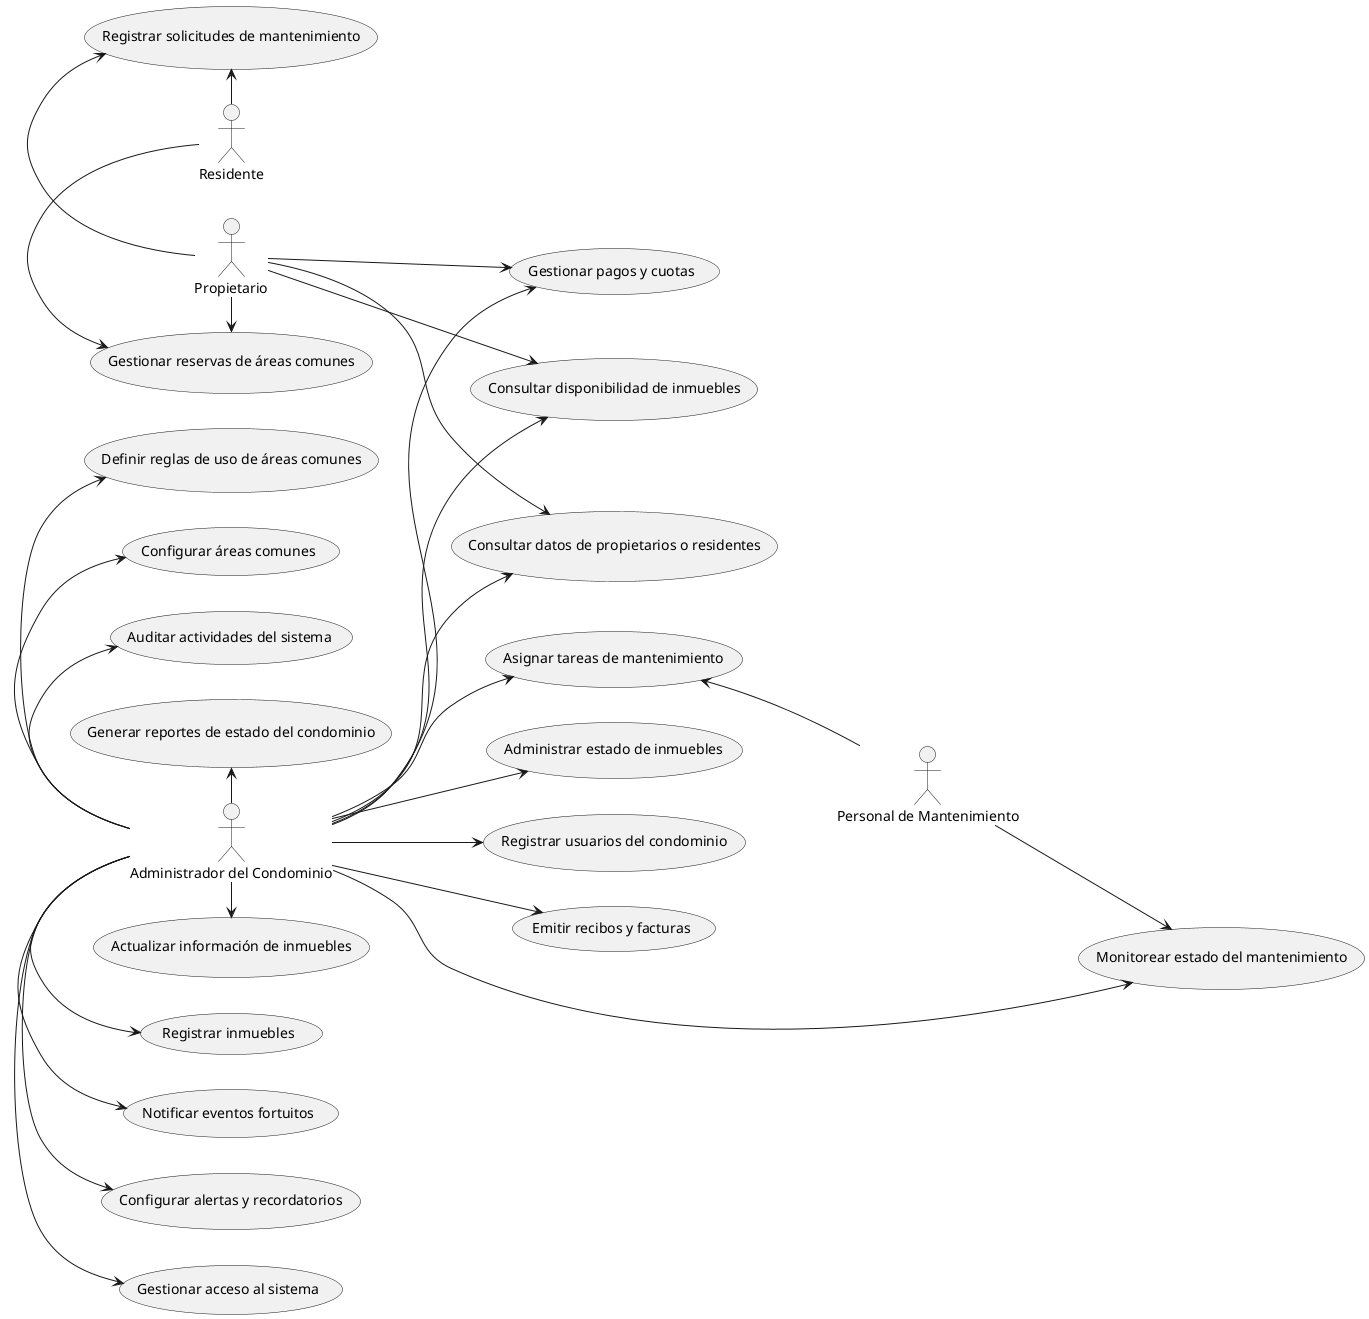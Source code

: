@startuml
left to right direction

actor "Administrador del Condominio" as Admin
actor "Propietario" as Owner
actor "Residente" as Resident
actor "Personal de Mantenimiento" as Maintenance

usecase "Registrar inmuebles" as RegisterProperty
usecase "Actualizar información de inmuebles" as UpdateProperty
usecase "Consultar disponibilidad de inmuebles" as CheckAvailability
usecase "Administrar estado de inmuebles" as ManageStatus
usecase "Configurar áreas comunes" as ConfigureCommonAreas
usecase "Gestionar reservas de áreas comunes" as ManageReservations
usecase "Definir reglas de uso de áreas comunes" as DefineRules
usecase "Registrar usuarios del condominio" as RegisterUsers
usecase "Consultar datos de propietarios o residentes" as ViewUsers
usecase "Gestionar acceso al sistema" as ManageAccess
usecase "Registrar solicitudes de mantenimiento" as MaintenanceRequest
usecase "Asignar tareas de mantenimiento" as AssignTasks
usecase "Monitorear estado del mantenimiento" as MonitorMaintenance
usecase "Configurar alertas y recordatorios" as ConfigureAlerts
usecase "Notificar eventos fortuitos" as NotifyEvents
usecase "Generar reportes de estado del condominio" as GenerateReports
usecase "Auditar actividades del sistema" as AuditSystem
usecase "Gestionar pagos y cuotas" as ManagePayments
usecase "Emitir recibos y facturas" as GenerateReceipts

Admin -r-> RegisterProperty
Admin -r-> UpdateProperty
Admin -d-> CheckAvailability
Admin -d-> ManageStatus
Admin -l-> ConfigureCommonAreas
Admin -l-> DefineRules
Admin -d-> RegisterUsers
Admin -d-> ViewUsers
Admin -r-> ManageAccess
Admin -d-> AssignTasks
Admin -d-> MonitorMaintenance
Admin -r-> ConfigureAlerts
Admin -r-> NotifyEvents
Admin -l-> GenerateReports
Admin -l-> AuditSystem
Admin -d-> ManagePayments
Admin -d-> GenerateReceipts

Owner -d-> CheckAvailability
Owner -l-> MaintenanceRequest
Owner -r-> ManageReservations
Owner -d-> ViewUsers
Owner -r-> ManagePayments

Resident -l-> MaintenanceRequest
Resident -r-> ManageReservations

Maintenance -u-> AssignTasks
Maintenance -d-> MonitorMaintenance
@enduml


